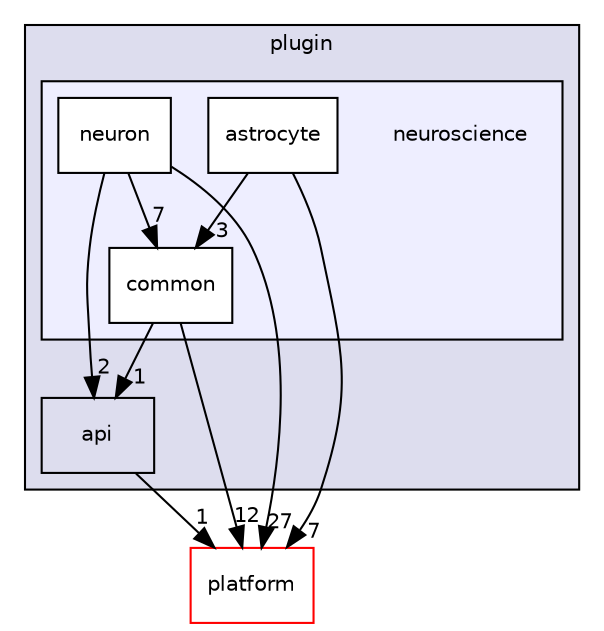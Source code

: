digraph "bioexplorer/backend/plugins/Sonata/plugin/neuroscience" {
  compound=true
  node [ fontsize="10", fontname="Helvetica"];
  edge [ labelfontsize="10", labelfontname="Helvetica"];
  subgraph clusterdir_ad1e054ad47d824a391bc455c4fe0df7 {
    graph [ bgcolor="#ddddee", pencolor="black", label="plugin" fontname="Helvetica", fontsize="10", URL="dir_ad1e054ad47d824a391bc455c4fe0df7.html"]
  dir_3b7f3ace1299a9efd090ecc9021e4bb3 [shape=box label="api" URL="dir_3b7f3ace1299a9efd090ecc9021e4bb3.html"];
  subgraph clusterdir_b440e75eee5fec4c8bdb898273bf5cee {
    graph [ bgcolor="#eeeeff", pencolor="black", label="" URL="dir_b440e75eee5fec4c8bdb898273bf5cee.html"];
    dir_b440e75eee5fec4c8bdb898273bf5cee [shape=plaintext label="neuroscience"];
  dir_cf0277c05b263c7630f20762cf6baf75 [shape=box label="astrocyte" fillcolor="white" style="filled" URL="dir_cf0277c05b263c7630f20762cf6baf75.html"];
  dir_536f9cbd7f4a3361b357e6a928015c7e [shape=box label="common" fillcolor="white" style="filled" URL="dir_536f9cbd7f4a3361b357e6a928015c7e.html"];
  dir_d5be94a0384ef1c1b8bd378df2a4ba2c [shape=box label="neuron" fillcolor="white" style="filled" URL="dir_d5be94a0384ef1c1b8bd378df2a4ba2c.html"];
  }
  }
  dir_c5a52a81292cf9a5167198f4f346d6d9 [shape=box label="platform" fillcolor="white" style="filled" color="red" URL="dir_c5a52a81292cf9a5167198f4f346d6d9.html"];
  dir_cf0277c05b263c7630f20762cf6baf75->dir_536f9cbd7f4a3361b357e6a928015c7e [headlabel="3", labeldistance=1.5 headhref="dir_000035_000036.html"];
  dir_cf0277c05b263c7630f20762cf6baf75->dir_c5a52a81292cf9a5167198f4f346d6d9 [headlabel="7", labeldistance=1.5 headhref="dir_000035_000061.html"];
  dir_d5be94a0384ef1c1b8bd378df2a4ba2c->dir_3b7f3ace1299a9efd090ecc9021e4bb3 [headlabel="2", labeldistance=1.5 headhref="dir_000037_000031.html"];
  dir_d5be94a0384ef1c1b8bd378df2a4ba2c->dir_536f9cbd7f4a3361b357e6a928015c7e [headlabel="7", labeldistance=1.5 headhref="dir_000037_000036.html"];
  dir_d5be94a0384ef1c1b8bd378df2a4ba2c->dir_c5a52a81292cf9a5167198f4f346d6d9 [headlabel="27", labeldistance=1.5 headhref="dir_000037_000061.html"];
  dir_536f9cbd7f4a3361b357e6a928015c7e->dir_3b7f3ace1299a9efd090ecc9021e4bb3 [headlabel="1", labeldistance=1.5 headhref="dir_000036_000031.html"];
  dir_536f9cbd7f4a3361b357e6a928015c7e->dir_c5a52a81292cf9a5167198f4f346d6d9 [headlabel="12", labeldistance=1.5 headhref="dir_000036_000061.html"];
  dir_3b7f3ace1299a9efd090ecc9021e4bb3->dir_c5a52a81292cf9a5167198f4f346d6d9 [headlabel="1", labeldistance=1.5 headhref="dir_000031_000061.html"];
}
